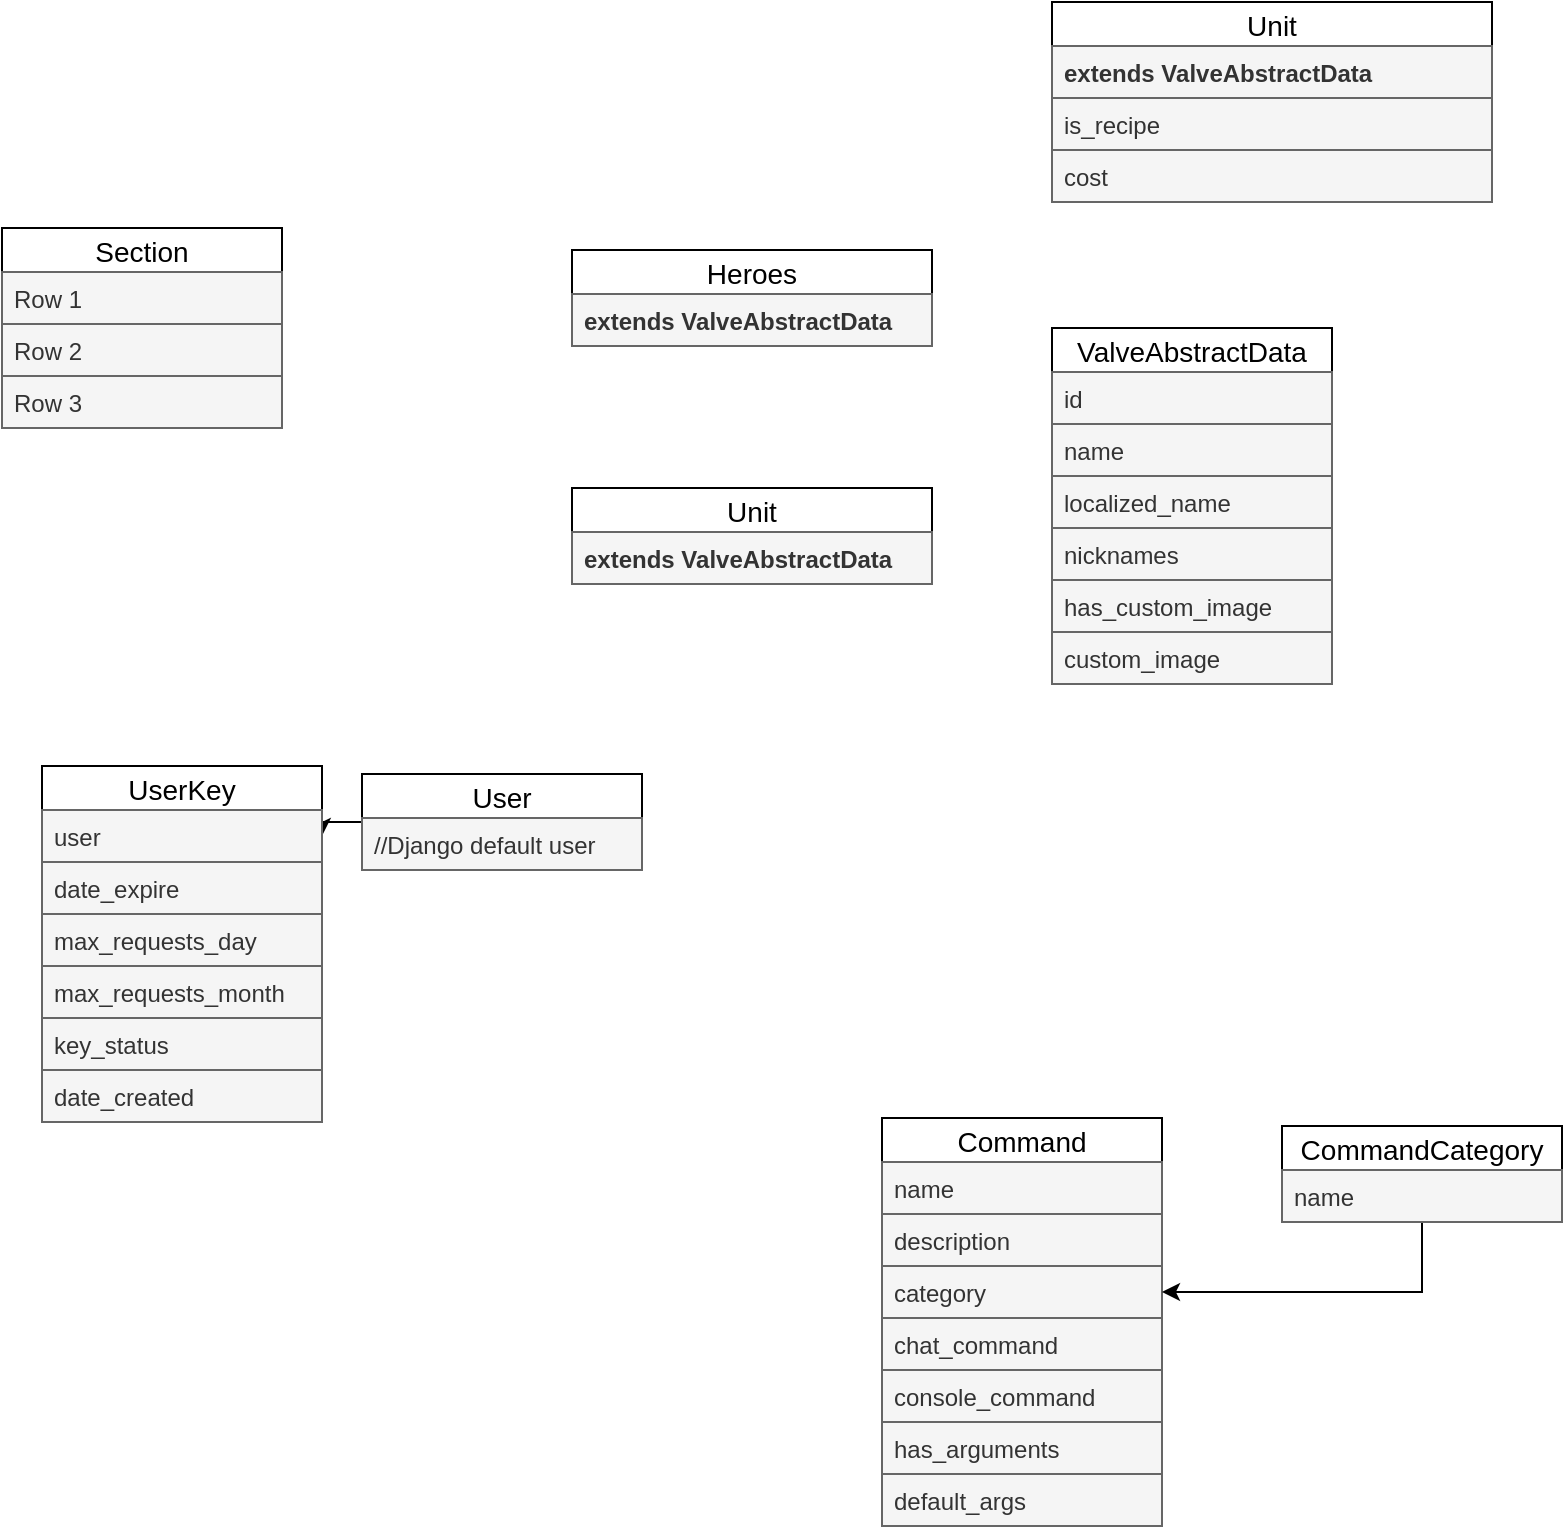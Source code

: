 <mxfile version="10.6.3" type="device"><diagram id="DwFtps8PELzB7TZlZyUa" name="Page-1"><mxGraphModel dx="1298" dy="808" grid="1" gridSize="10" guides="1" tooltips="1" connect="1" arrows="1" fold="1" page="1" pageScale="1" pageWidth="850" pageHeight="1100" math="0" shadow="0"><root><mxCell id="0"/><mxCell id="1" parent="0"/><mxCell id="SIKZF0L7bLZU0EaQkMuK-11" value="Section" style="swimlane;fontStyle=0;childLayout=stackLayout;horizontal=1;startSize=22;horizontalStack=0;resizeParent=1;resizeParentMax=0;resizeLast=0;collapsible=1;marginBottom=0;swimlaneFillColor=#ffffff;align=center;fontSize=14;" parent="1" vertex="1"><mxGeometry x="35" y="152" width="140" height="100" as="geometry"/></mxCell><mxCell id="SIKZF0L7bLZU0EaQkMuK-12" value="Row 1" style="text;strokeColor=#666666;fillColor=#f5f5f5;spacingLeft=4;spacingRight=4;overflow=hidden;rotatable=0;points=[[0,0.5],[1,0.5]];portConstraint=eastwest;fontSize=12;fontColor=#333333;" parent="SIKZF0L7bLZU0EaQkMuK-11" vertex="1"><mxGeometry y="22" width="140" height="26" as="geometry"/></mxCell><mxCell id="SIKZF0L7bLZU0EaQkMuK-13" value="Row 2" style="text;strokeColor=#666666;fillColor=#f5f5f5;spacingLeft=4;spacingRight=4;overflow=hidden;rotatable=0;points=[[0,0.5],[1,0.5]];portConstraint=eastwest;fontSize=12;fontColor=#333333;" parent="SIKZF0L7bLZU0EaQkMuK-11" vertex="1"><mxGeometry y="48" width="140" height="26" as="geometry"/></mxCell><mxCell id="SIKZF0L7bLZU0EaQkMuK-14" value="Row 3" style="text;strokeColor=#666666;fillColor=#f5f5f5;spacingLeft=4;spacingRight=4;overflow=hidden;rotatable=0;points=[[0,0.5],[1,0.5]];portConstraint=eastwest;fontSize=12;fontColor=#333333;" parent="SIKZF0L7bLZU0EaQkMuK-11" vertex="1"><mxGeometry y="74" width="140" height="26" as="geometry"/></mxCell><mxCell id="SIKZF0L7bLZU0EaQkMuK-27" style="edgeStyle=orthogonalEdgeStyle;rounded=0;orthogonalLoop=1;jettySize=auto;html=1;fontColor=#333333;" parent="1" source="SIKZF0L7bLZU0EaQkMuK-15" target="SIKZF0L7bLZU0EaQkMuK-20" edge="1"><mxGeometry relative="1" as="geometry"/></mxCell><mxCell id="SIKZF0L7bLZU0EaQkMuK-15" value="User" style="swimlane;fontStyle=0;childLayout=stackLayout;horizontal=1;startSize=22;horizontalStack=0;resizeParent=1;resizeParentMax=0;resizeLast=0;collapsible=1;marginBottom=0;swimlaneFillColor=#ffffff;align=center;fontSize=14;" parent="1" vertex="1"><mxGeometry x="215" y="425" width="140" height="48" as="geometry"/></mxCell><mxCell id="SIKZF0L7bLZU0EaQkMuK-16" value="//Django default user" style="text;strokeColor=#666666;fillColor=#f5f5f5;spacingLeft=4;spacingRight=4;overflow=hidden;rotatable=0;points=[[0,0.5],[1,0.5]];portConstraint=eastwest;fontSize=12;fontColor=#333333;" parent="SIKZF0L7bLZU0EaQkMuK-15" vertex="1"><mxGeometry y="22" width="140" height="26" as="geometry"/></mxCell><mxCell id="SIKZF0L7bLZU0EaQkMuK-19" value="UserKey" style="swimlane;fontStyle=0;childLayout=stackLayout;horizontal=1;startSize=22;horizontalStack=0;resizeParent=1;resizeParentMax=0;resizeLast=0;collapsible=1;marginBottom=0;swimlaneFillColor=#ffffff;align=center;fontSize=14;" parent="1" vertex="1"><mxGeometry x="55" y="421" width="140" height="178" as="geometry"/></mxCell><mxCell id="SIKZF0L7bLZU0EaQkMuK-20" value="user" style="text;strokeColor=#666666;fillColor=#f5f5f5;spacingLeft=4;spacingRight=4;overflow=hidden;rotatable=0;points=[[0,0.5],[1,0.5]];portConstraint=eastwest;fontSize=12;fontColor=#333333;" parent="SIKZF0L7bLZU0EaQkMuK-19" vertex="1"><mxGeometry y="22" width="140" height="26" as="geometry"/></mxCell><mxCell id="SIKZF0L7bLZU0EaQkMuK-21" value="date_expire" style="text;strokeColor=#666666;fillColor=#f5f5f5;spacingLeft=4;spacingRight=4;overflow=hidden;rotatable=0;points=[[0,0.5],[1,0.5]];portConstraint=eastwest;fontSize=12;fontColor=#333333;" parent="SIKZF0L7bLZU0EaQkMuK-19" vertex="1"><mxGeometry y="48" width="140" height="26" as="geometry"/></mxCell><mxCell id="SIKZF0L7bLZU0EaQkMuK-25" value="max_requests_day" style="text;strokeColor=#666666;fillColor=#f5f5f5;spacingLeft=4;spacingRight=4;overflow=hidden;rotatable=0;points=[[0,0.5],[1,0.5]];portConstraint=eastwest;fontSize=12;fontColor=#333333;" parent="SIKZF0L7bLZU0EaQkMuK-19" vertex="1"><mxGeometry y="74" width="140" height="26" as="geometry"/></mxCell><mxCell id="SIKZF0L7bLZU0EaQkMuK-22" value="max_requests_month" style="text;strokeColor=#666666;fillColor=#f5f5f5;spacingLeft=4;spacingRight=4;overflow=hidden;rotatable=0;points=[[0,0.5],[1,0.5]];portConstraint=eastwest;fontSize=12;fontColor=#333333;" parent="SIKZF0L7bLZU0EaQkMuK-19" vertex="1"><mxGeometry y="100" width="140" height="26" as="geometry"/></mxCell><mxCell id="SIKZF0L7bLZU0EaQkMuK-23" value="key_status" style="text;strokeColor=#666666;fillColor=#f5f5f5;spacingLeft=4;spacingRight=4;overflow=hidden;rotatable=0;points=[[0,0.5],[1,0.5]];portConstraint=eastwest;fontSize=12;fontColor=#333333;" parent="SIKZF0L7bLZU0EaQkMuK-19" vertex="1"><mxGeometry y="126" width="140" height="26" as="geometry"/></mxCell><mxCell id="SIKZF0L7bLZU0EaQkMuK-26" value="date_created" style="text;strokeColor=#666666;fillColor=#f5f5f5;spacingLeft=4;spacingRight=4;overflow=hidden;rotatable=0;points=[[0,0.5],[1,0.5]];portConstraint=eastwest;fontSize=12;fontColor=#333333;" parent="SIKZF0L7bLZU0EaQkMuK-19" vertex="1"><mxGeometry y="152" width="140" height="26" as="geometry"/></mxCell><mxCell id="SIKZF0L7bLZU0EaQkMuK-36" value="Heroes" style="swimlane;fontStyle=0;childLayout=stackLayout;horizontal=1;startSize=22;horizontalStack=0;resizeParent=1;resizeParentMax=0;resizeLast=0;collapsible=1;marginBottom=0;swimlaneFillColor=#ffffff;align=center;fontSize=14;" parent="1" vertex="1"><mxGeometry x="320" y="163" width="180" height="48" as="geometry"/></mxCell><mxCell id="SIKZF0L7bLZU0EaQkMuK-37" value="extends ValveAbstractData" style="text;strokeColor=#666666;fillColor=#f5f5f5;spacingLeft=4;spacingRight=4;overflow=hidden;rotatable=0;points=[[0,0.5],[1,0.5]];portConstraint=eastwest;fontSize=12;fontColor=#333333;fontStyle=1" parent="SIKZF0L7bLZU0EaQkMuK-36" vertex="1"><mxGeometry y="22" width="180" height="26" as="geometry"/></mxCell><mxCell id="SIKZF0L7bLZU0EaQkMuK-45" value="Unit" style="swimlane;fontStyle=0;childLayout=stackLayout;horizontal=1;startSize=22;horizontalStack=0;resizeParent=1;resizeParentMax=0;resizeLast=0;collapsible=1;marginBottom=0;swimlaneFillColor=#ffffff;align=center;fontSize=14;" parent="1" vertex="1"><mxGeometry x="560" y="39" width="220" height="100" as="geometry"/></mxCell><mxCell id="SIKZF0L7bLZU0EaQkMuK-46" value="extends ValveAbstractData" style="text;strokeColor=#666666;fillColor=#f5f5f5;spacingLeft=4;spacingRight=4;overflow=hidden;rotatable=0;points=[[0,0.5],[1,0.5]];portConstraint=eastwest;fontSize=12;fontColor=#333333;fontStyle=1" parent="SIKZF0L7bLZU0EaQkMuK-45" vertex="1"><mxGeometry y="22" width="220" height="26" as="geometry"/></mxCell><mxCell id="SIKZF0L7bLZU0EaQkMuK-52" value="is_recipe" style="text;strokeColor=#666666;fillColor=#f5f5f5;spacingLeft=4;spacingRight=4;overflow=hidden;rotatable=0;points=[[0,0.5],[1,0.5]];portConstraint=eastwest;fontSize=12;fontColor=#333333;" parent="SIKZF0L7bLZU0EaQkMuK-45" vertex="1"><mxGeometry y="48" width="220" height="26" as="geometry"/></mxCell><mxCell id="SIKZF0L7bLZU0EaQkMuK-53" value="cost" style="text;strokeColor=#666666;fillColor=#f5f5f5;spacingLeft=4;spacingRight=4;overflow=hidden;rotatable=0;points=[[0,0.5],[1,0.5]];portConstraint=eastwest;fontSize=12;fontColor=#333333;" parent="SIKZF0L7bLZU0EaQkMuK-45" vertex="1"><mxGeometry y="74" width="220" height="26" as="geometry"/></mxCell><mxCell id="SIKZF0L7bLZU0EaQkMuK-54" value="Command" style="swimlane;fontStyle=0;childLayout=stackLayout;horizontal=1;startSize=22;horizontalStack=0;resizeParent=1;resizeParentMax=0;resizeLast=0;collapsible=1;marginBottom=0;swimlaneFillColor=#ffffff;align=center;fontSize=14;" parent="1" vertex="1"><mxGeometry x="475" y="597" width="140" height="204" as="geometry"/></mxCell><mxCell id="SIKZF0L7bLZU0EaQkMuK-55" value="name" style="text;strokeColor=#666666;fillColor=#f5f5f5;spacingLeft=4;spacingRight=4;overflow=hidden;rotatable=0;points=[[0,0.5],[1,0.5]];portConstraint=eastwest;fontSize=12;fontColor=#333333;" parent="SIKZF0L7bLZU0EaQkMuK-54" vertex="1"><mxGeometry y="22" width="140" height="26" as="geometry"/></mxCell><mxCell id="SIKZF0L7bLZU0EaQkMuK-56" value="description" style="text;strokeColor=#666666;fillColor=#f5f5f5;spacingLeft=4;spacingRight=4;overflow=hidden;rotatable=0;points=[[0,0.5],[1,0.5]];portConstraint=eastwest;fontSize=12;fontColor=#333333;" parent="SIKZF0L7bLZU0EaQkMuK-54" vertex="1"><mxGeometry y="48" width="140" height="26" as="geometry"/></mxCell><mxCell id="SIKZF0L7bLZU0EaQkMuK-57" value="category" style="text;strokeColor=#666666;fillColor=#f5f5f5;spacingLeft=4;spacingRight=4;overflow=hidden;rotatable=0;points=[[0,0.5],[1,0.5]];portConstraint=eastwest;fontSize=12;fontColor=#333333;" parent="SIKZF0L7bLZU0EaQkMuK-54" vertex="1"><mxGeometry y="74" width="140" height="26" as="geometry"/></mxCell><mxCell id="SIKZF0L7bLZU0EaQkMuK-58" value="chat_command" style="text;strokeColor=#666666;fillColor=#f5f5f5;spacingLeft=4;spacingRight=4;overflow=hidden;rotatable=0;points=[[0,0.5],[1,0.5]];portConstraint=eastwest;fontSize=12;fontColor=#333333;" parent="SIKZF0L7bLZU0EaQkMuK-54" vertex="1"><mxGeometry y="100" width="140" height="26" as="geometry"/></mxCell><mxCell id="SIKZF0L7bLZU0EaQkMuK-59" value="console_command" style="text;strokeColor=#666666;fillColor=#f5f5f5;spacingLeft=4;spacingRight=4;overflow=hidden;rotatable=0;points=[[0,0.5],[1,0.5]];portConstraint=eastwest;fontSize=12;fontColor=#333333;" parent="SIKZF0L7bLZU0EaQkMuK-54" vertex="1"><mxGeometry y="126" width="140" height="26" as="geometry"/></mxCell><mxCell id="SIKZF0L7bLZU0EaQkMuK-60" value="has_arguments" style="text;strokeColor=#666666;fillColor=#f5f5f5;spacingLeft=4;spacingRight=4;overflow=hidden;rotatable=0;points=[[0,0.5],[1,0.5]];portConstraint=eastwest;fontSize=12;fontColor=#333333;" parent="SIKZF0L7bLZU0EaQkMuK-54" vertex="1"><mxGeometry y="152" width="140" height="26" as="geometry"/></mxCell><mxCell id="SIKZF0L7bLZU0EaQkMuK-61" value="default_args" style="text;strokeColor=#666666;fillColor=#f5f5f5;spacingLeft=4;spacingRight=4;overflow=hidden;rotatable=0;points=[[0,0.5],[1,0.5]];portConstraint=eastwest;fontSize=12;fontColor=#333333;" parent="SIKZF0L7bLZU0EaQkMuK-54" vertex="1"><mxGeometry y="178" width="140" height="26" as="geometry"/></mxCell><mxCell id="SIKZF0L7bLZU0EaQkMuK-69" style="edgeStyle=orthogonalEdgeStyle;rounded=0;orthogonalLoop=1;jettySize=auto;html=1;entryX=1;entryY=0.5;entryDx=0;entryDy=0;fontColor=#333333;" parent="1" source="SIKZF0L7bLZU0EaQkMuK-64" target="SIKZF0L7bLZU0EaQkMuK-57" edge="1"><mxGeometry relative="1" as="geometry"/></mxCell><mxCell id="SIKZF0L7bLZU0EaQkMuK-64" value="CommandCategory" style="swimlane;fontStyle=0;childLayout=stackLayout;horizontal=1;startSize=22;horizontalStack=0;resizeParent=1;resizeParentMax=0;resizeLast=0;collapsible=1;marginBottom=0;swimlaneFillColor=#ffffff;align=center;fontSize=14;" parent="1" vertex="1"><mxGeometry x="675" y="601" width="140" height="48" as="geometry"/></mxCell><mxCell id="SIKZF0L7bLZU0EaQkMuK-65" value="name" style="text;strokeColor=#666666;fillColor=#f5f5f5;spacingLeft=4;spacingRight=4;overflow=hidden;rotatable=0;points=[[0,0.5],[1,0.5]];portConstraint=eastwest;fontSize=12;fontColor=#333333;" parent="SIKZF0L7bLZU0EaQkMuK-64" vertex="1"><mxGeometry y="22" width="140" height="26" as="geometry"/></mxCell><mxCell id="SIKZF0L7bLZU0EaQkMuK-78" value="ValveAbstractData" style="swimlane;fontStyle=0;childLayout=stackLayout;horizontal=1;startSize=22;horizontalStack=0;resizeParent=1;resizeParentMax=0;resizeLast=0;collapsible=1;marginBottom=0;swimlaneFillColor=#ffffff;align=center;fontSize=14;" parent="1" vertex="1"><mxGeometry x="560" y="202" width="140" height="178" as="geometry"/></mxCell><mxCell id="SIKZF0L7bLZU0EaQkMuK-79" value="id" style="text;strokeColor=#666666;fillColor=#f5f5f5;spacingLeft=4;spacingRight=4;overflow=hidden;rotatable=0;points=[[0,0.5],[1,0.5]];portConstraint=eastwest;fontSize=12;fontColor=#333333;" parent="SIKZF0L7bLZU0EaQkMuK-78" vertex="1"><mxGeometry y="22" width="140" height="26" as="geometry"/></mxCell><mxCell id="SIKZF0L7bLZU0EaQkMuK-80" value="name" style="text;strokeColor=#666666;fillColor=#f5f5f5;spacingLeft=4;spacingRight=4;overflow=hidden;rotatable=0;points=[[0,0.5],[1,0.5]];portConstraint=eastwest;fontSize=12;fontColor=#333333;" parent="SIKZF0L7bLZU0EaQkMuK-78" vertex="1"><mxGeometry y="48" width="140" height="26" as="geometry"/></mxCell><mxCell id="SIKZF0L7bLZU0EaQkMuK-81" value="localized_name" style="text;strokeColor=#666666;fillColor=#f5f5f5;spacingLeft=4;spacingRight=4;overflow=hidden;rotatable=0;points=[[0,0.5],[1,0.5]];portConstraint=eastwest;fontSize=12;fontColor=#333333;" parent="SIKZF0L7bLZU0EaQkMuK-78" vertex="1"><mxGeometry y="74" width="140" height="26" as="geometry"/></mxCell><mxCell id="SIKZF0L7bLZU0EaQkMuK-82" value="nicknames" style="text;strokeColor=#666666;fillColor=#f5f5f5;spacingLeft=4;spacingRight=4;overflow=hidden;rotatable=0;points=[[0,0.5],[1,0.5]];portConstraint=eastwest;fontSize=12;fontColor=#333333;" parent="SIKZF0L7bLZU0EaQkMuK-78" vertex="1"><mxGeometry y="100" width="140" height="26" as="geometry"/></mxCell><mxCell id="SIKZF0L7bLZU0EaQkMuK-83" value="has_custom_image" style="text;strokeColor=#666666;fillColor=#f5f5f5;spacingLeft=4;spacingRight=4;overflow=hidden;rotatable=0;points=[[0,0.5],[1,0.5]];portConstraint=eastwest;fontSize=12;fontColor=#333333;" parent="SIKZF0L7bLZU0EaQkMuK-78" vertex="1"><mxGeometry y="126" width="140" height="26" as="geometry"/></mxCell><mxCell id="SIKZF0L7bLZU0EaQkMuK-84" value="custom_image" style="text;strokeColor=#666666;fillColor=#f5f5f5;spacingLeft=4;spacingRight=4;overflow=hidden;rotatable=0;points=[[0,0.5],[1,0.5]];portConstraint=eastwest;fontSize=12;fontColor=#333333;" parent="SIKZF0L7bLZU0EaQkMuK-78" vertex="1"><mxGeometry y="152" width="140" height="26" as="geometry"/></mxCell><mxCell id="SIKZF0L7bLZU0EaQkMuK-88" value="Unit" style="swimlane;fontStyle=0;childLayout=stackLayout;horizontal=1;startSize=22;horizontalStack=0;resizeParent=1;resizeParentMax=0;resizeLast=0;collapsible=1;marginBottom=0;swimlaneFillColor=#ffffff;align=center;fontSize=14;" parent="1" vertex="1"><mxGeometry x="320" y="282" width="180" height="48" as="geometry"/></mxCell><mxCell id="SIKZF0L7bLZU0EaQkMuK-89" value="extends ValveAbstractData" style="text;strokeColor=#666666;fillColor=#f5f5f5;spacingLeft=4;spacingRight=4;overflow=hidden;rotatable=0;points=[[0,0.5],[1,0.5]];portConstraint=eastwest;fontSize=12;fontColor=#333333;fontStyle=1" parent="SIKZF0L7bLZU0EaQkMuK-88" vertex="1"><mxGeometry y="22" width="180" height="26" as="geometry"/></mxCell></root></mxGraphModel></diagram></mxfile>